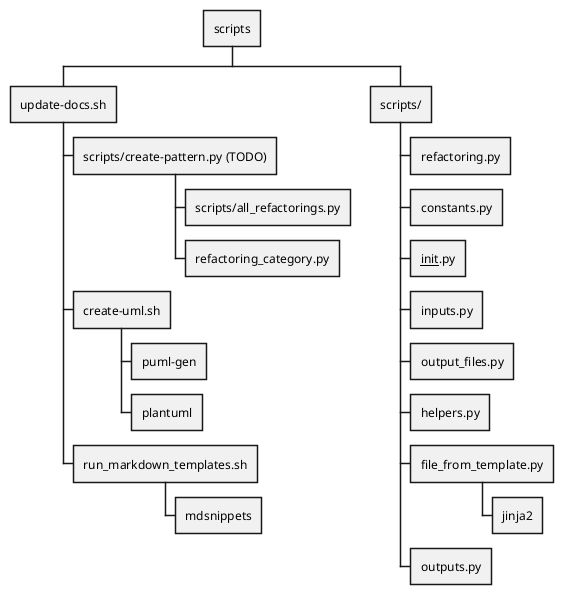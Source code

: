 @startwbs

* scripts
** update-docs.sh
*** scripts/create-pattern.py (TODO)
**** scripts/all_refactorings.py
**** refactoring_category.py
*** create-uml.sh
**** puml-gen
**** plantuml
*** run_markdown_templates.sh
**** mdsnippets
** scripts/
*** refactoring.py
*** constants.py
*** __init__.py
*** inputs.py
*** output_files.py
*** helpers.py
*** file_from_template.py
**** jinja2
*** outputs.py

@endwbs
